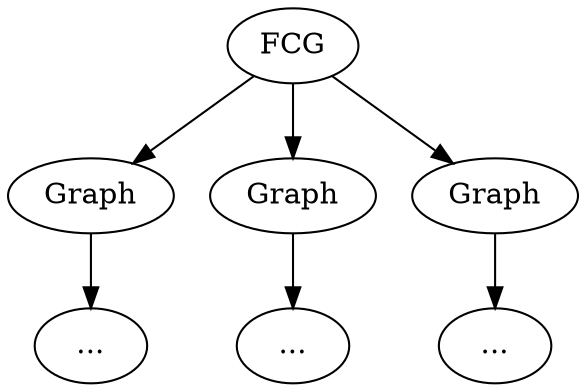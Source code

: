 digraph Multiple {
	Node1 [label = "..."]
	Node2 [label = "..."]
	Node3 [label = "..."]
	G1 [label = "Graph"]
	G2 [label = "Graph"]
	G3 [label = "Graph"]
	FCG -> G1
	FCG -> G2
	FCG -> G3
	G1 -> Node1
	G2 -> Node2
	G3 -> Node3
}